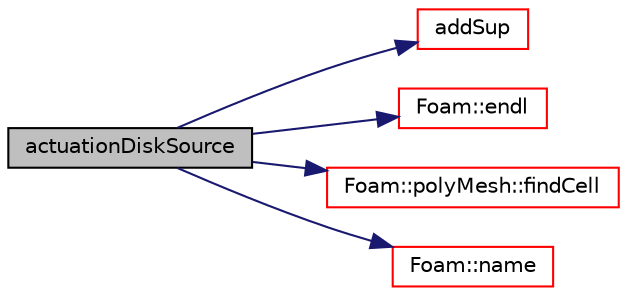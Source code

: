 digraph "actuationDiskSource"
{
  bgcolor="transparent";
  edge [fontname="Helvetica",fontsize="10",labelfontname="Helvetica",labelfontsize="10"];
  node [fontname="Helvetica",fontsize="10",shape=record];
  rankdir="LR";
  Node1 [label="actuationDiskSource",height=0.2,width=0.4,color="black", fillcolor="grey75", style="filled", fontcolor="black"];
  Node1 -> Node2 [color="midnightblue",fontsize="10",style="solid",fontname="Helvetica"];
  Node2 [label="addSup",height=0.2,width=0.4,color="red",URL="$a00018.html#acc46a837211b94ef481dfe3c66ea3a87",tooltip="Source term to momentum equation. "];
  Node1 -> Node3 [color="midnightblue",fontsize="10",style="solid",fontname="Helvetica"];
  Node3 [label="Foam::endl",height=0.2,width=0.4,color="red",URL="$a10936.html#a2db8fe02a0d3909e9351bb4275b23ce4",tooltip="Add newline and flush stream. "];
  Node1 -> Node4 [color="midnightblue",fontsize="10",style="solid",fontname="Helvetica"];
  Node4 [label="Foam::polyMesh::findCell",height=0.2,width=0.4,color="red",URL="$a01961.html#a647086624d55a7c95a57306f1c389af5",tooltip="Find cell enclosing this location and return index. "];
  Node1 -> Node5 [color="midnightblue",fontsize="10",style="solid",fontname="Helvetica"];
  Node5 [label="Foam::name",height=0.2,width=0.4,color="red",URL="$a10936.html#adcb0df2bd4953cb6bb390272d8263c3a",tooltip="Return a string representation of a complex. "];
}
